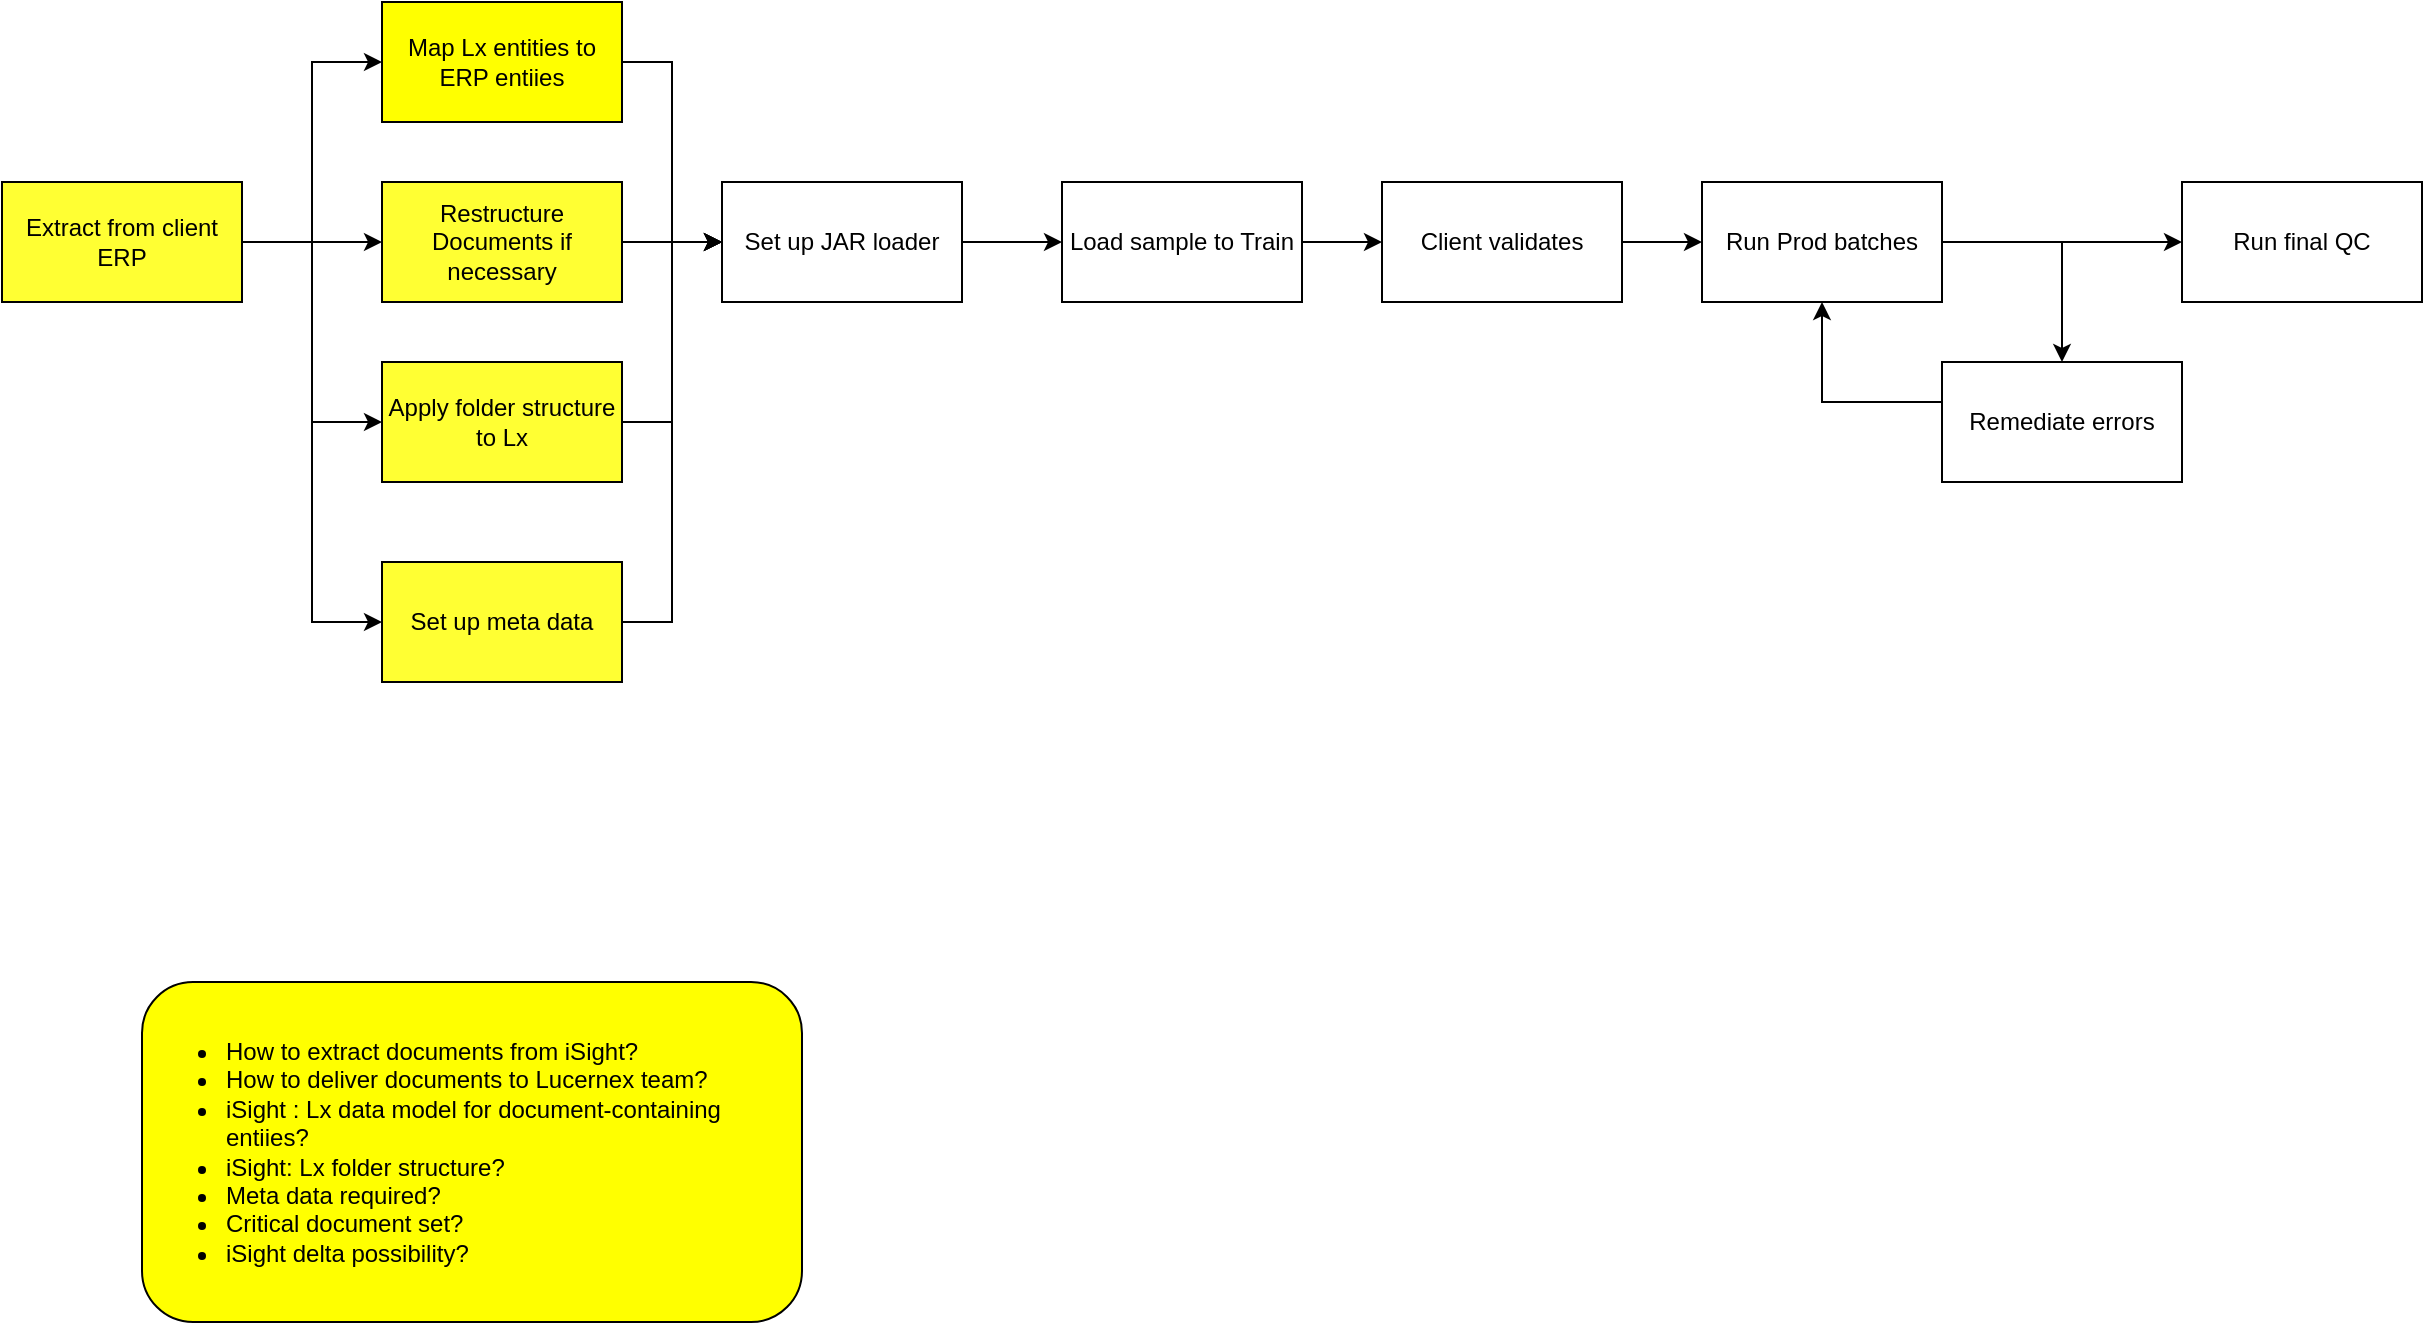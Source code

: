 <mxfile version="13.1.14" type="github">
  <diagram id="C5RBs43oDa-KdzZeNtuy" name="Page-1">
    <mxGraphModel dx="1022" dy="469" grid="1" gridSize="10" guides="1" tooltips="1" connect="1" arrows="1" fold="1" page="1" pageScale="1" pageWidth="827" pageHeight="1169" math="0" shadow="0">
      <root>
        <mxCell id="WIyWlLk6GJQsqaUBKTNV-0" />
        <mxCell id="WIyWlLk6GJQsqaUBKTNV-1" parent="WIyWlLk6GJQsqaUBKTNV-0" />
        <mxCell id="EiqMzlGZys15KGALrCQn-2" value="" style="edgeStyle=orthogonalEdgeStyle;rounded=0;orthogonalLoop=1;jettySize=auto;html=1;" parent="WIyWlLk6GJQsqaUBKTNV-1" source="EiqMzlGZys15KGALrCQn-0" target="EiqMzlGZys15KGALrCQn-1" edge="1">
          <mxGeometry relative="1" as="geometry" />
        </mxCell>
        <mxCell id="EiqMzlGZys15KGALrCQn-6" style="edgeStyle=orthogonalEdgeStyle;rounded=0;orthogonalLoop=1;jettySize=auto;html=1;entryX=0;entryY=0.5;entryDx=0;entryDy=0;" parent="WIyWlLk6GJQsqaUBKTNV-1" source="EiqMzlGZys15KGALrCQn-0" target="EiqMzlGZys15KGALrCQn-5" edge="1">
          <mxGeometry relative="1" as="geometry" />
        </mxCell>
        <mxCell id="EiqMzlGZys15KGALrCQn-8" style="edgeStyle=orthogonalEdgeStyle;rounded=0;orthogonalLoop=1;jettySize=auto;html=1;entryX=0;entryY=0.5;entryDx=0;entryDy=0;" parent="WIyWlLk6GJQsqaUBKTNV-1" source="EiqMzlGZys15KGALrCQn-0" target="EiqMzlGZys15KGALrCQn-7" edge="1">
          <mxGeometry relative="1" as="geometry" />
        </mxCell>
        <mxCell id="n6K1AOmbbIWYgAg3jVhA-6" style="edgeStyle=orthogonalEdgeStyle;rounded=0;orthogonalLoop=1;jettySize=auto;html=1;entryX=0;entryY=0.5;entryDx=0;entryDy=0;" edge="1" parent="WIyWlLk6GJQsqaUBKTNV-1" source="EiqMzlGZys15KGALrCQn-0" target="n6K1AOmbbIWYgAg3jVhA-5">
          <mxGeometry relative="1" as="geometry" />
        </mxCell>
        <mxCell id="EiqMzlGZys15KGALrCQn-0" value="Extract from client ERP" style="rounded=0;whiteSpace=wrap;html=1;fillColor=#FFFF33;" parent="WIyWlLk6GJQsqaUBKTNV-1" vertex="1">
          <mxGeometry x="110" y="130" width="120" height="60" as="geometry" />
        </mxCell>
        <mxCell id="EiqMzlGZys15KGALrCQn-11" style="edgeStyle=orthogonalEdgeStyle;rounded=0;orthogonalLoop=1;jettySize=auto;html=1;entryX=0;entryY=0.5;entryDx=0;entryDy=0;" parent="WIyWlLk6GJQsqaUBKTNV-1" source="EiqMzlGZys15KGALrCQn-1" target="EiqMzlGZys15KGALrCQn-9" edge="1">
          <mxGeometry relative="1" as="geometry" />
        </mxCell>
        <mxCell id="EiqMzlGZys15KGALrCQn-1" value="Restructure Documents if necessary" style="rounded=0;whiteSpace=wrap;html=1;fillColor=#FFFF33;" parent="WIyWlLk6GJQsqaUBKTNV-1" vertex="1">
          <mxGeometry x="300" y="130" width="120" height="60" as="geometry" />
        </mxCell>
        <mxCell id="EiqMzlGZys15KGALrCQn-12" style="edgeStyle=orthogonalEdgeStyle;rounded=0;orthogonalLoop=1;jettySize=auto;html=1;entryX=0;entryY=0.5;entryDx=0;entryDy=0;" parent="WIyWlLk6GJQsqaUBKTNV-1" source="EiqMzlGZys15KGALrCQn-5" target="EiqMzlGZys15KGALrCQn-9" edge="1">
          <mxGeometry relative="1" as="geometry" />
        </mxCell>
        <mxCell id="EiqMzlGZys15KGALrCQn-5" value="Apply folder structure to Lx" style="rounded=0;whiteSpace=wrap;html=1;fillColor=#FFFF33;" parent="WIyWlLk6GJQsqaUBKTNV-1" vertex="1">
          <mxGeometry x="300" y="220" width="120" height="60" as="geometry" />
        </mxCell>
        <mxCell id="EiqMzlGZys15KGALrCQn-10" style="edgeStyle=orthogonalEdgeStyle;rounded=0;orthogonalLoop=1;jettySize=auto;html=1;entryX=0;entryY=0.5;entryDx=0;entryDy=0;" parent="WIyWlLk6GJQsqaUBKTNV-1" source="EiqMzlGZys15KGALrCQn-7" target="EiqMzlGZys15KGALrCQn-9" edge="1">
          <mxGeometry relative="1" as="geometry" />
        </mxCell>
        <mxCell id="EiqMzlGZys15KGALrCQn-7" value="Map Lx entities to ERP entiies" style="rounded=0;whiteSpace=wrap;html=1;fillColor=#FFFF00;" parent="WIyWlLk6GJQsqaUBKTNV-1" vertex="1">
          <mxGeometry x="300" y="40" width="120" height="60" as="geometry" />
        </mxCell>
        <mxCell id="EiqMzlGZys15KGALrCQn-14" value="" style="edgeStyle=orthogonalEdgeStyle;rounded=0;orthogonalLoop=1;jettySize=auto;html=1;" parent="WIyWlLk6GJQsqaUBKTNV-1" source="EiqMzlGZys15KGALrCQn-9" target="EiqMzlGZys15KGALrCQn-13" edge="1">
          <mxGeometry relative="1" as="geometry" />
        </mxCell>
        <mxCell id="EiqMzlGZys15KGALrCQn-9" value="Set up JAR loader" style="rounded=0;whiteSpace=wrap;html=1;" parent="WIyWlLk6GJQsqaUBKTNV-1" vertex="1">
          <mxGeometry x="470" y="130" width="120" height="60" as="geometry" />
        </mxCell>
        <mxCell id="EiqMzlGZys15KGALrCQn-18" value="" style="edgeStyle=orthogonalEdgeStyle;rounded=0;orthogonalLoop=1;jettySize=auto;html=1;" parent="WIyWlLk6GJQsqaUBKTNV-1" source="EiqMzlGZys15KGALrCQn-13" target="EiqMzlGZys15KGALrCQn-17" edge="1">
          <mxGeometry relative="1" as="geometry" />
        </mxCell>
        <mxCell id="EiqMzlGZys15KGALrCQn-13" value="Load sample to Train" style="rounded=0;whiteSpace=wrap;html=1;" parent="WIyWlLk6GJQsqaUBKTNV-1" vertex="1">
          <mxGeometry x="640" y="130" width="120" height="60" as="geometry" />
        </mxCell>
        <mxCell id="EiqMzlGZys15KGALrCQn-20" value="" style="edgeStyle=orthogonalEdgeStyle;rounded=0;orthogonalLoop=1;jettySize=auto;html=1;" parent="WIyWlLk6GJQsqaUBKTNV-1" source="EiqMzlGZys15KGALrCQn-17" target="EiqMzlGZys15KGALrCQn-19" edge="1">
          <mxGeometry relative="1" as="geometry" />
        </mxCell>
        <mxCell id="EiqMzlGZys15KGALrCQn-17" value="Client validates" style="rounded=0;whiteSpace=wrap;html=1;" parent="WIyWlLk6GJQsqaUBKTNV-1" vertex="1">
          <mxGeometry x="800" y="130" width="120" height="60" as="geometry" />
        </mxCell>
        <mxCell id="EiqMzlGZys15KGALrCQn-22" style="edgeStyle=orthogonalEdgeStyle;rounded=0;orthogonalLoop=1;jettySize=auto;html=1;entryX=0.5;entryY=0;entryDx=0;entryDy=0;" parent="WIyWlLk6GJQsqaUBKTNV-1" source="EiqMzlGZys15KGALrCQn-19" target="EiqMzlGZys15KGALrCQn-21" edge="1">
          <mxGeometry relative="1" as="geometry">
            <Array as="points">
              <mxPoint x="1140" y="160" />
            </Array>
          </mxGeometry>
        </mxCell>
        <mxCell id="EiqMzlGZys15KGALrCQn-25" style="edgeStyle=orthogonalEdgeStyle;rounded=0;orthogonalLoop=1;jettySize=auto;html=1;entryX=0;entryY=0.5;entryDx=0;entryDy=0;" parent="WIyWlLk6GJQsqaUBKTNV-1" source="EiqMzlGZys15KGALrCQn-19" target="EiqMzlGZys15KGALrCQn-24" edge="1">
          <mxGeometry relative="1" as="geometry" />
        </mxCell>
        <mxCell id="EiqMzlGZys15KGALrCQn-19" value="Run Prod batches" style="rounded=0;whiteSpace=wrap;html=1;" parent="WIyWlLk6GJQsqaUBKTNV-1" vertex="1">
          <mxGeometry x="960" y="130" width="120" height="60" as="geometry" />
        </mxCell>
        <mxCell id="EiqMzlGZys15KGALrCQn-23" style="edgeStyle=orthogonalEdgeStyle;rounded=0;orthogonalLoop=1;jettySize=auto;html=1;entryX=0.5;entryY=1;entryDx=0;entryDy=0;" parent="WIyWlLk6GJQsqaUBKTNV-1" source="EiqMzlGZys15KGALrCQn-21" target="EiqMzlGZys15KGALrCQn-19" edge="1">
          <mxGeometry relative="1" as="geometry">
            <Array as="points">
              <mxPoint x="1020" y="240" />
            </Array>
          </mxGeometry>
        </mxCell>
        <mxCell id="EiqMzlGZys15KGALrCQn-21" value="Remediate errors" style="rounded=0;whiteSpace=wrap;html=1;" parent="WIyWlLk6GJQsqaUBKTNV-1" vertex="1">
          <mxGeometry x="1080" y="220" width="120" height="60" as="geometry" />
        </mxCell>
        <mxCell id="EiqMzlGZys15KGALrCQn-24" value="Run final QC" style="rounded=0;whiteSpace=wrap;html=1;" parent="WIyWlLk6GJQsqaUBKTNV-1" vertex="1">
          <mxGeometry x="1200" y="130" width="120" height="60" as="geometry" />
        </mxCell>
        <mxCell id="n6K1AOmbbIWYgAg3jVhA-7" style="edgeStyle=orthogonalEdgeStyle;rounded=0;orthogonalLoop=1;jettySize=auto;html=1;entryX=0;entryY=0.5;entryDx=0;entryDy=0;" edge="1" parent="WIyWlLk6GJQsqaUBKTNV-1" source="n6K1AOmbbIWYgAg3jVhA-5" target="EiqMzlGZys15KGALrCQn-9">
          <mxGeometry relative="1" as="geometry" />
        </mxCell>
        <mxCell id="n6K1AOmbbIWYgAg3jVhA-5" value="Set up meta data" style="rounded=0;whiteSpace=wrap;html=1;fillColor=#FFFF33;" vertex="1" parent="WIyWlLk6GJQsqaUBKTNV-1">
          <mxGeometry x="300" y="320" width="120" height="60" as="geometry" />
        </mxCell>
        <mxCell id="n6K1AOmbbIWYgAg3jVhA-10" value="&lt;ul&gt;&lt;li&gt;How to extract documents from iSight?&lt;/li&gt;&lt;li&gt;How to deliver documents to Lucernex team?&lt;/li&gt;&lt;li&gt;iSight : Lx data model for document-containing entiies?&lt;/li&gt;&lt;li&gt;iSight: Lx folder structure?&lt;/li&gt;&lt;li&gt;Meta data required?&lt;/li&gt;&lt;li&gt;Critical document set?&lt;/li&gt;&lt;li&gt;iSight delta possibility?&lt;/li&gt;&lt;/ul&gt;" style="rounded=1;whiteSpace=wrap;html=1;fillColor=#FFFF00;align=left;" vertex="1" parent="WIyWlLk6GJQsqaUBKTNV-1">
          <mxGeometry x="180" y="530" width="330" height="170" as="geometry" />
        </mxCell>
      </root>
    </mxGraphModel>
  </diagram>
</mxfile>

